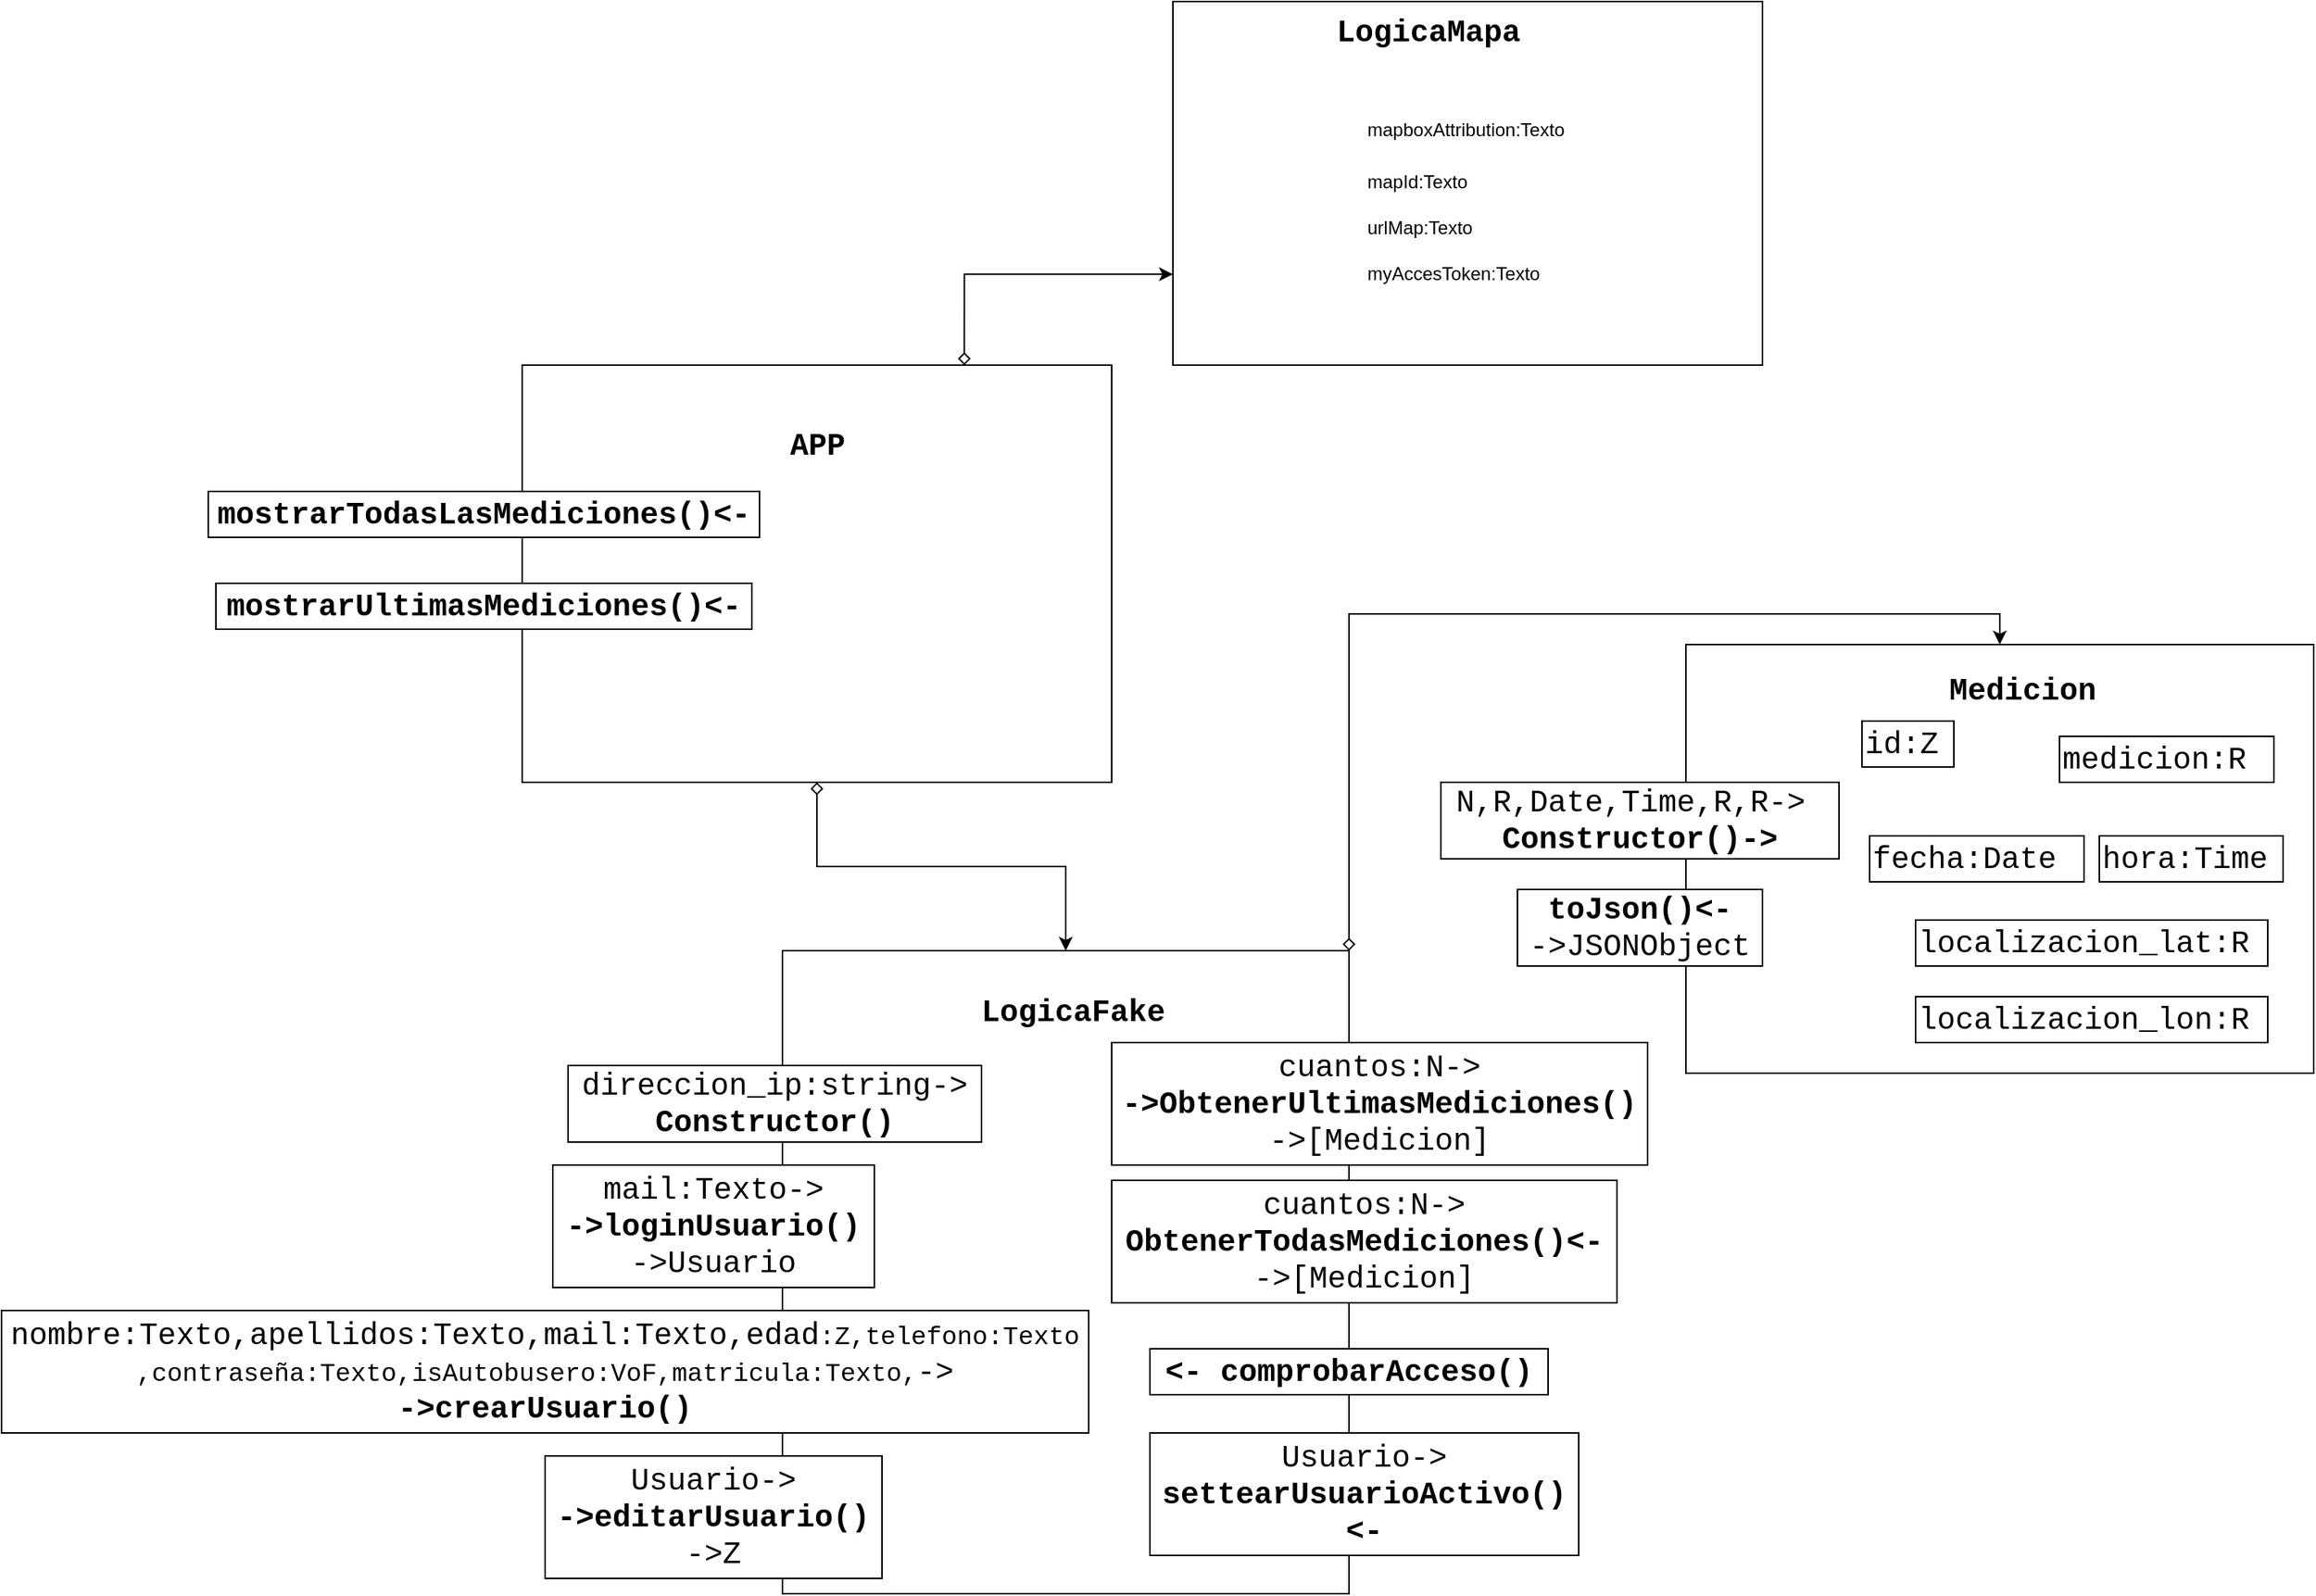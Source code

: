 <mxfile version="15.4.0" type="device" pages="5"><diagram id="foed9uxpL5My0yspYUQ-" name="General"><mxGraphModel dx="2740" dy="806" grid="1" gridSize="10" guides="1" tooltips="1" connect="1" arrows="1" fold="1" page="1" pageScale="1" pageWidth="827" pageHeight="1169" math="0" shadow="0"><root><mxCell id="0"/><mxCell id="1" parent="0"/><mxCell id="3-_F2z3tW-UTjKVy8Dwz-13" style="edgeStyle=orthogonalEdgeStyle;rounded=0;orthogonalLoop=1;jettySize=auto;html=1;exitX=0.5;exitY=1;exitDx=0;exitDy=0;entryX=0.5;entryY=0;entryDx=0;entryDy=0;startArrow=diamond;startFill=0;" parent="1" source="udYDTzzyVTrmB1ECDI2b-1" target="j2ZS0TUyG5g_nVpTowMg-6" edge="1"><mxGeometry relative="1" as="geometry"><mxPoint x="-767.5" y="610" as="sourcePoint"/></mxGeometry></mxCell><mxCell id="THQrVap-mPW-3qko5UC2-1" value="" style="rounded=0;whiteSpace=wrap;html=1;" parent="1" vertex="1"><mxGeometry x="-290" y="510" width="410" height="280" as="geometry"/></mxCell><mxCell id="THQrVap-mPW-3qko5UC2-2" value="Medicion" style="text;html=1;strokeColor=none;fillColor=none;align=center;verticalAlign=middle;whiteSpace=wrap;rounded=0;fontStyle=1;fontFamily=Courier New;fontSize=20;" parent="1" vertex="1"><mxGeometry x="-150" y="530" width="160" height="20" as="geometry"/></mxCell><mxCell id="THQrVap-mPW-3qko5UC2-3" value="id:Z" style="rounded=0;whiteSpace=wrap;html=1;fontFamily=Courier New;fontSize=20;align=left;fontStyle=0;autosize=1;" parent="1" vertex="1"><mxGeometry x="-175" y="560" width="60" height="30" as="geometry"/></mxCell><mxCell id="THQrVap-mPW-3qko5UC2-4" value="medicion:R" style="rounded=0;whiteSpace=wrap;html=1;fontFamily=Courier New;fontSize=20;align=left;fontStyle=0;autosize=1;" parent="1" vertex="1"><mxGeometry x="-46" y="570" width="140" height="30" as="geometry"/></mxCell><mxCell id="THQrVap-mPW-3qko5UC2-5" value="fecha:Date" style="rounded=0;whiteSpace=wrap;html=1;fontFamily=Courier New;fontSize=20;align=left;fontStyle=0;autosize=1;" parent="1" vertex="1"><mxGeometry x="-170" y="635" width="140" height="30" as="geometry"/></mxCell><mxCell id="THQrVap-mPW-3qko5UC2-6" value="hora:Time" style="rounded=0;whiteSpace=wrap;html=1;fontFamily=Courier New;fontSize=20;align=left;fontStyle=0;autosize=1;" parent="1" vertex="1"><mxGeometry x="-20" y="635" width="120" height="30" as="geometry"/></mxCell><mxCell id="THQrVap-mPW-3qko5UC2-7" value="localizacion_lat:R" style="rounded=0;whiteSpace=wrap;html=1;fontFamily=Courier New;fontSize=20;align=left;fontStyle=0;autosize=1;" parent="1" vertex="1"><mxGeometry x="-140" y="690" width="230" height="30" as="geometry"/></mxCell><mxCell id="THQrVap-mPW-3qko5UC2-8" value="localizacion_lon:R" style="rounded=0;whiteSpace=wrap;html=1;fontFamily=Courier New;fontSize=20;align=left;fontStyle=0;autosize=1;" parent="1" vertex="1"><mxGeometry x="-140" y="740" width="230" height="30" as="geometry"/></mxCell><mxCell id="THQrVap-mPW-3qko5UC2-9" value="N,R,Date,Time,R,R-&amp;gt;&amp;nbsp;&lt;br&gt;&lt;b&gt;Constructor()-&amp;gt;&lt;/b&gt;" style="rounded=0;whiteSpace=wrap;html=1;fontFamily=Courier New;fontSize=20;align=center;fontStyle=0;autosize=1;" parent="1" vertex="1"><mxGeometry x="-450" y="600" width="260" height="50" as="geometry"/></mxCell><mxCell id="THQrVap-mPW-3qko5UC2-10" value="&lt;b&gt;toJson()&amp;lt;-&lt;/b&gt;&lt;br&gt;-&amp;gt;JSONObject" style="rounded=0;whiteSpace=wrap;html=1;fontFamily=Courier New;fontSize=20;align=center;fontStyle=0;autosize=1;" parent="1" vertex="1"><mxGeometry x="-400" y="670" width="160" height="50" as="geometry"/></mxCell><mxCell id="j2ZS0TUyG5g_nVpTowMg-6" value="" style="rounded=0;whiteSpace=wrap;html=1;" parent="1" vertex="1"><mxGeometry x="-880" y="710" width="370" height="420" as="geometry"/></mxCell><mxCell id="j2ZS0TUyG5g_nVpTowMg-7" value="LogicaFake" style="text;html=1;strokeColor=none;fillColor=none;align=center;verticalAlign=middle;whiteSpace=wrap;rounded=0;fontStyle=1;fontFamily=Courier New;fontSize=20;" parent="1" vertex="1"><mxGeometry x="-770" y="740" width="160" height="20" as="geometry"/></mxCell><mxCell id="j2ZS0TUyG5g_nVpTowMg-8" value="cuantos:N-&amp;gt;&lt;br&gt;&lt;b&gt;ObtenerTodasMediciones()&amp;lt;-&lt;/b&gt;&lt;br&gt;-&amp;gt;[Medicion]" style="rounded=0;whiteSpace=wrap;html=1;fontFamily=Courier New;fontSize=20;align=center;fontStyle=0;autosize=1;" parent="1" vertex="1"><mxGeometry x="-665" y="860" width="330" height="80" as="geometry"/></mxCell><mxCell id="j2ZS0TUyG5g_nVpTowMg-9" value="cuantos:N-&amp;gt;&lt;br&gt;&lt;b&gt;-&amp;gt;ObtenerUltimasMediciones()&lt;/b&gt;&lt;br&gt;-&amp;gt;[Medicion]" style="rounded=0;whiteSpace=wrap;html=1;fontFamily=Courier New;fontSize=20;align=center;fontStyle=0;autosize=1;" parent="1" vertex="1"><mxGeometry x="-665" y="770" width="350" height="80" as="geometry"/></mxCell><mxCell id="j2ZS0TUyG5g_nVpTowMg-10" value="direccion_ip:string-&amp;gt;&lt;br&gt;&lt;b&gt;Constructor()&lt;/b&gt;" style="rounded=0;whiteSpace=wrap;html=1;fontFamily=Courier New;fontSize=20;align=center;fontStyle=0;autosize=1;" parent="1" vertex="1"><mxGeometry x="-1020" y="785" width="270" height="50" as="geometry"/></mxCell><mxCell id="j2ZS0TUyG5g_nVpTowMg-11" style="edgeStyle=orthogonalEdgeStyle;rounded=0;orthogonalLoop=1;jettySize=auto;html=1;exitX=1;exitY=0;exitDx=0;exitDy=0;entryX=0.5;entryY=0;entryDx=0;entryDy=0;startArrow=diamond;startFill=0;" parent="1" source="j2ZS0TUyG5g_nVpTowMg-6" target="THQrVap-mPW-3qko5UC2-1" edge="1"><mxGeometry relative="1" as="geometry"><mxPoint x="-370" y="645" as="sourcePoint"/><mxPoint x="287.5" y="600" as="targetPoint"/></mxGeometry></mxCell><mxCell id="udYDTzzyVTrmB1ECDI2b-1" value="" style="rounded=0;whiteSpace=wrap;html=1;" parent="1" vertex="1"><mxGeometry x="-1050" y="327.5" width="385" height="272.5" as="geometry"/></mxCell><mxCell id="udYDTzzyVTrmB1ECDI2b-2" value="APP" style="text;html=1;strokeColor=none;fillColor=none;align=center;verticalAlign=middle;whiteSpace=wrap;rounded=0;fontStyle=1;fontFamily=Courier New;fontSize=20;" parent="1" vertex="1"><mxGeometry x="-981.25" y="370" width="247.5" height="20" as="geometry"/></mxCell><mxCell id="udYDTzzyVTrmB1ECDI2b-3" value="&lt;b&gt;mostrarTodasLasMediciones()&amp;lt;-&lt;/b&gt;" style="rounded=0;whiteSpace=wrap;html=1;fontFamily=Courier New;fontSize=20;align=center;fontStyle=0;autosize=1;" parent="1" vertex="1"><mxGeometry x="-1255" y="410" width="360" height="30" as="geometry"/></mxCell><mxCell id="LJcgpIoCgqGVRVlWlPx2-1" value="&lt;b&gt;mostrarUltimasMediciones()&amp;lt;-&lt;/b&gt;" style="rounded=0;whiteSpace=wrap;html=1;fontFamily=Courier New;fontSize=20;align=center;fontStyle=0;autosize=1;" parent="1" vertex="1"><mxGeometry x="-1250" y="470" width="350" height="30" as="geometry"/></mxCell><mxCell id="yCuZG4bT9Osar49edxHM-1" value="mail:Texto-&amp;gt;&lt;br&gt;&lt;b&gt;-&amp;gt;loginUsuario()&lt;/b&gt;&lt;br&gt;-&amp;gt;Usuario" style="rounded=0;whiteSpace=wrap;html=1;fontFamily=Courier New;fontSize=20;align=center;fontStyle=0;autosize=1;" parent="1" vertex="1"><mxGeometry x="-1030" y="850" width="210" height="80" as="geometry"/></mxCell><mxCell id="yCuZG4bT9Osar49edxHM-2" value="nombre:Texto,apellidos:Texto,mail:Texto,edad&lt;span style=&quot;font-size: 16.667px&quot;&gt;:Z,telefono:Texto&lt;br&gt;,contraseña:Texto,isAutobusero:VoF,matricula:Texto,&lt;/span&gt;-&amp;gt;&lt;br&gt;&lt;b&gt;-&amp;gt;crearUsuario()&lt;/b&gt;" style="rounded=0;whiteSpace=wrap;html=1;fontFamily=Courier New;fontSize=20;align=center;fontStyle=0;autosize=1;" parent="1" vertex="1"><mxGeometry x="-1390" y="945" width="710" height="80" as="geometry"/></mxCell><mxCell id="yCuZG4bT9Osar49edxHM-3" value="Usuario-&amp;gt;&lt;br&gt;&lt;b&gt;-&amp;gt;editarUsuario()&lt;/b&gt;&lt;br&gt;-&amp;gt;Z" style="rounded=0;whiteSpace=wrap;html=1;fontFamily=Courier New;fontSize=20;align=center;fontStyle=0;autosize=1;" parent="1" vertex="1"><mxGeometry x="-1035" y="1040" width="220" height="80" as="geometry"/></mxCell><mxCell id="yCuZG4bT9Osar49edxHM-4" value="&lt;b&gt;&amp;lt;- comprobarAcceso()&lt;/b&gt;" style="rounded=0;whiteSpace=wrap;html=1;fontFamily=Courier New;fontSize=20;align=center;fontStyle=0;autosize=1;" parent="1" vertex="1"><mxGeometry x="-640" y="970" width="260" height="30" as="geometry"/></mxCell><mxCell id="yCuZG4bT9Osar49edxHM-5" value="Usuario-&amp;gt;&lt;br&gt;&lt;b&gt;settearUsuarioActivo()&lt;br&gt;&amp;lt;-&lt;/b&gt;" style="rounded=0;whiteSpace=wrap;html=1;fontFamily=Courier New;fontSize=20;align=center;fontStyle=0;autosize=1;" parent="1" vertex="1"><mxGeometry x="-640" y="1025" width="280" height="80" as="geometry"/></mxCell><mxCell id="4H6L3HlLfqYOBzUWRIzy-1" value="" style="rounded=0;whiteSpace=wrap;html=1;" vertex="1" parent="1"><mxGeometry x="-625" y="90" width="385" height="237.5" as="geometry"/></mxCell><mxCell id="4H6L3HlLfqYOBzUWRIzy-2" value="LogicaMapa" style="text;html=1;strokeColor=none;fillColor=none;align=center;verticalAlign=middle;whiteSpace=wrap;rounded=0;fontStyle=1;fontFamily=Courier New;fontSize=20;" vertex="1" parent="1"><mxGeometry x="-582.5" y="100" width="247.5" height="20" as="geometry"/></mxCell><mxCell id="4H6L3HlLfqYOBzUWRIzy-5" style="edgeStyle=orthogonalEdgeStyle;rounded=0;orthogonalLoop=1;jettySize=auto;html=1;exitX=0.75;exitY=0;exitDx=0;exitDy=0;entryX=0;entryY=0.75;entryDx=0;entryDy=0;startArrow=diamond;startFill=0;" edge="1" parent="1" source="udYDTzzyVTrmB1ECDI2b-1" target="4H6L3HlLfqYOBzUWRIzy-1"><mxGeometry relative="1" as="geometry"><mxPoint x="-672.5" y="410" as="sourcePoint"/><mxPoint x="-510" y="520" as="targetPoint"/></mxGeometry></mxCell><mxCell id="4H6L3HlLfqYOBzUWRIzy-7" value="mapboxAttribution:Texto" style="text;whiteSpace=wrap;html=1;" vertex="1" parent="1"><mxGeometry x="-500" y="160" width="120" height="30" as="geometry"/></mxCell><mxCell id="4H6L3HlLfqYOBzUWRIzy-8" value="mapId:Texto" style="text;whiteSpace=wrap;html=1;" vertex="1" parent="1"><mxGeometry x="-500" y="193.75" width="120" height="30" as="geometry"/></mxCell><mxCell id="4H6L3HlLfqYOBzUWRIzy-9" value="urlMap:Texto" style="text;whiteSpace=wrap;html=1;" vertex="1" parent="1"><mxGeometry x="-500" y="223.75" width="120" height="30" as="geometry"/></mxCell><mxCell id="4H6L3HlLfqYOBzUWRIzy-10" value="myAccesToken:Texto" style="text;whiteSpace=wrap;html=1;" vertex="1" parent="1"><mxGeometry x="-500" y="253.75" width="120" height="30" as="geometry"/></mxCell></root></mxGraphModel></diagram><diagram id="qp84HI22kDXCDw7DM4kk" name="LogicaFake"><mxGraphModel dx="1422" dy="822" grid="1" gridSize="10" guides="1" tooltips="1" connect="1" arrows="1" fold="1" page="1" pageScale="1" pageWidth="827" pageHeight="1169" math="0" shadow="0"><root><mxCell id="oxHScRqmfe43PQKlVCyX-0"/><mxCell id="oxHScRqmfe43PQKlVCyX-1" parent="oxHScRqmfe43PQKlVCyX-0"/><mxCell id="FoyPuDHj1YvCMxhc1Z5r-0" value="" style="rounded=0;whiteSpace=wrap;html=1;" vertex="1" parent="oxHScRqmfe43PQKlVCyX-1"><mxGeometry x="200" y="370" width="370" height="260" as="geometry"/></mxCell><mxCell id="FoyPuDHj1YvCMxhc1Z5r-1" value="LogicaFake" style="text;html=1;strokeColor=none;fillColor=none;align=center;verticalAlign=middle;whiteSpace=wrap;rounded=0;fontStyle=1;fontFamily=Courier New;fontSize=20;" vertex="1" parent="oxHScRqmfe43PQKlVCyX-1"><mxGeometry x="310" y="400" width="160" height="20" as="geometry"/></mxCell><mxCell id="FoyPuDHj1YvCMxhc1Z5r-2" value="cuantos:N-&amp;gt;&lt;br&gt;&lt;b&gt;ObtenerTodasMediciones()&amp;lt;-&lt;/b&gt;&lt;br&gt;-&amp;gt;[Medicion]" style="rounded=0;whiteSpace=wrap;html=1;fontFamily=Courier New;fontSize=20;align=center;fontStyle=0;autosize=1;" vertex="1" parent="oxHScRqmfe43PQKlVCyX-1"><mxGeometry x="80" y="520" width="330" height="80" as="geometry"/></mxCell><mxCell id="FoyPuDHj1YvCMxhc1Z5r-3" value="cuantos:N-&amp;gt;&lt;br&gt;&lt;b&gt;-&amp;gt;ObtenerUltimasMediciones()&lt;/b&gt;&lt;br&gt;-&amp;gt;[Medicion]" style="rounded=0;whiteSpace=wrap;html=1;fontFamily=Courier New;fontSize=20;align=center;fontStyle=0;autosize=1;" vertex="1" parent="oxHScRqmfe43PQKlVCyX-1"><mxGeometry x="420" y="450" width="350" height="80" as="geometry"/></mxCell><mxCell id="FoyPuDHj1YvCMxhc1Z5r-4" value="direccion_ip:string-&amp;gt;&lt;br&gt;&lt;b&gt;Constructor()&lt;/b&gt;" style="rounded=0;whiteSpace=wrap;html=1;fontFamily=Courier New;fontSize=20;align=center;fontStyle=0;autosize=1;" vertex="1" parent="oxHScRqmfe43PQKlVCyX-1"><mxGeometry x="80" y="440" width="270" height="50" as="geometry"/></mxCell></root></mxGraphModel></diagram><diagram id="bUzepzlNYxi9SpJuXL75" name="App"><mxGraphModel dx="2249" dy="822" grid="1" gridSize="10" guides="1" tooltips="1" connect="1" arrows="1" fold="1" page="1" pageScale="1" pageWidth="827" pageHeight="1169" math="0" shadow="0"><root><mxCell id="zBbYKw_T9ifCZaIw4I12-0"/><mxCell id="zBbYKw_T9ifCZaIw4I12-1" parent="zBbYKw_T9ifCZaIw4I12-0"/><mxCell id="BDCDZJ-4NLq7Fj5D4lRi-2" value="" style="rounded=0;whiteSpace=wrap;html=1;" parent="zBbYKw_T9ifCZaIw4I12-1" vertex="1"><mxGeometry x="-340" y="37.5" width="385" height="272.5" as="geometry"/></mxCell><mxCell id="BDCDZJ-4NLq7Fj5D4lRi-3" value="APP" style="text;html=1;strokeColor=none;fillColor=none;align=center;verticalAlign=middle;whiteSpace=wrap;rounded=0;fontStyle=1;fontFamily=Courier New;fontSize=20;" parent="zBbYKw_T9ifCZaIw4I12-1" vertex="1"><mxGeometry x="-271.25" y="80" width="247.5" height="20" as="geometry"/></mxCell><mxCell id="BDCDZJ-4NLq7Fj5D4lRi-12" value="&lt;b&gt;getAllMeasuresWeb()&amp;lt;-&lt;/b&gt;" style="rounded=0;whiteSpace=wrap;html=1;fontFamily=Courier New;fontSize=20;align=center;fontStyle=0;autosize=1;" parent="zBbYKw_T9ifCZaIw4I12-1" vertex="1"><mxGeometry x="-500" y="120" width="270" height="30" as="geometry"/></mxCell><mxCell id="BDCDZJ-4NLq7Fj5D4lRi-13" value="&lt;b&gt;getIndex()&amp;lt;-&lt;/b&gt;" style="rounded=0;whiteSpace=wrap;html=1;fontFamily=Courier New;fontSize=20;align=center;fontStyle=0;autosize=1;" parent="zBbYKw_T9ifCZaIw4I12-1" vertex="1"><mxGeometry x="-450" y="180" width="160" height="30" as="geometry"/></mxCell><mxCell id="F3yCNOzKTFx9M22-Te_O-0" value="&lt;b&gt;getLogin()&amp;lt;-&lt;/b&gt;" style="rounded=0;whiteSpace=wrap;html=1;fontFamily=Courier New;fontSize=20;align=center;fontStyle=0;autosize=1;" vertex="1" parent="zBbYKw_T9ifCZaIw4I12-1"><mxGeometry x="-450" y="230" width="160" height="30" as="geometry"/></mxCell><mxCell id="F3yCNOzKTFx9M22-Te_O-1" value="&lt;b&gt;-&amp;gt;getUsuario()&lt;/b&gt;" style="rounded=0;whiteSpace=wrap;html=1;fontFamily=Courier New;fontSize=20;align=center;fontStyle=0;autosize=1;" vertex="1" parent="zBbYKw_T9ifCZaIw4I12-1"><mxGeometry x="-40" y="110" width="180" height="30" as="geometry"/></mxCell><mxCell id="F3yCNOzKTFx9M22-Te_O-2" value="&lt;b&gt;-&amp;gt;ultimas_mediciones_web()&lt;/b&gt;" style="rounded=0;whiteSpace=wrap;html=1;fontFamily=Courier New;fontSize=20;align=center;fontStyle=0;autosize=1;" vertex="1" parent="zBbYKw_T9ifCZaIw4I12-1"><mxGeometry x="-50" y="158.75" width="330" height="30" as="geometry"/></mxCell></root></mxGraphModel></diagram><diagram id="7NqgR-EMvv38D-NH5dh9" name="Medicion"><mxGraphModel dx="1422" dy="822" grid="1" gridSize="10" guides="1" tooltips="1" connect="1" arrows="1" fold="1" page="1" pageScale="1" pageWidth="827" pageHeight="1169" math="0" shadow="0"><root><mxCell id="wBpfsbgUCTy4mSZynKal-0"/><mxCell id="wBpfsbgUCTy4mSZynKal-1" parent="wBpfsbgUCTy4mSZynKal-0"/><mxCell id="E45bBRWr190aImn9dFcw-0" value="" style="rounded=0;whiteSpace=wrap;html=1;" parent="wBpfsbgUCTy4mSZynKal-1" vertex="1"><mxGeometry x="170" y="90" width="410" height="280" as="geometry"/></mxCell><mxCell id="E45bBRWr190aImn9dFcw-1" value="Medicion" style="text;html=1;strokeColor=none;fillColor=none;align=center;verticalAlign=middle;whiteSpace=wrap;rounded=0;fontStyle=1;fontFamily=Courier New;fontSize=20;" parent="wBpfsbgUCTy4mSZynKal-1" vertex="1"><mxGeometry x="310" y="110" width="160" height="20" as="geometry"/></mxCell><mxCell id="E45bBRWr190aImn9dFcw-3" value="id:Z" style="rounded=0;whiteSpace=wrap;html=1;fontFamily=Courier New;fontSize=20;align=left;fontStyle=0;autosize=1;" parent="wBpfsbgUCTy4mSZynKal-1" vertex="1"><mxGeometry x="285" y="140" width="60" height="30" as="geometry"/></mxCell><mxCell id="E45bBRWr190aImn9dFcw-4" value="medicion:R" style="rounded=0;whiteSpace=wrap;html=1;fontFamily=Courier New;fontSize=20;align=left;fontStyle=0;autosize=1;" parent="wBpfsbgUCTy4mSZynKal-1" vertex="1"><mxGeometry x="414" y="150" width="140" height="30" as="geometry"/></mxCell><mxCell id="E45bBRWr190aImn9dFcw-5" value="fecha:Date" style="rounded=0;whiteSpace=wrap;html=1;fontFamily=Courier New;fontSize=20;align=left;fontStyle=0;autosize=1;" parent="wBpfsbgUCTy4mSZynKal-1" vertex="1"><mxGeometry x="290" y="215" width="140" height="30" as="geometry"/></mxCell><mxCell id="E45bBRWr190aImn9dFcw-6" value="hora:Time" style="rounded=0;whiteSpace=wrap;html=1;fontFamily=Courier New;fontSize=20;align=left;fontStyle=0;autosize=1;" parent="wBpfsbgUCTy4mSZynKal-1" vertex="1"><mxGeometry x="440" y="215" width="120" height="30" as="geometry"/></mxCell><mxCell id="E45bBRWr190aImn9dFcw-7" value="localizacion_lat:R" style="rounded=0;whiteSpace=wrap;html=1;fontFamily=Courier New;fontSize=20;align=left;fontStyle=0;autosize=1;" parent="wBpfsbgUCTy4mSZynKal-1" vertex="1"><mxGeometry x="320" y="270" width="230" height="30" as="geometry"/></mxCell><mxCell id="E45bBRWr190aImn9dFcw-8" value="localizacion_lon:R" style="rounded=0;whiteSpace=wrap;html=1;fontFamily=Courier New;fontSize=20;align=left;fontStyle=0;autosize=1;" parent="wBpfsbgUCTy4mSZynKal-1" vertex="1"><mxGeometry x="320" y="320" width="230" height="30" as="geometry"/></mxCell><mxCell id="E45bBRWr190aImn9dFcw-9" value="N,R,Date,Time,R,R-&amp;gt;&amp;nbsp;&lt;br&gt;&lt;b&gt;Constructor()-&amp;gt;&lt;/b&gt;" style="rounded=0;whiteSpace=wrap;html=1;fontFamily=Courier New;fontSize=20;align=center;fontStyle=0;autosize=1;" parent="wBpfsbgUCTy4mSZynKal-1" vertex="1"><mxGeometry x="10" y="180" width="260" height="50" as="geometry"/></mxCell><mxCell id="E45bBRWr190aImn9dFcw-10" value="&lt;b&gt;toJson()&amp;lt;-&lt;/b&gt;&lt;br&gt;-&amp;gt;JSONObject" style="rounded=0;whiteSpace=wrap;html=1;fontFamily=Courier New;fontSize=20;align=center;fontStyle=0;autosize=1;" parent="wBpfsbgUCTy4mSZynKal-1" vertex="1"><mxGeometry x="60" y="250" width="160" height="50" as="geometry"/></mxCell></root></mxGraphModel></diagram><diagram id="0kHZmmWdF9rgspi6Tlw1" name="Proyecto"><mxGraphModel dx="3333" dy="967" grid="1" gridSize="10" guides="1" tooltips="1" connect="1" arrows="1" fold="1" page="1" pageScale="1" pageWidth="827" pageHeight="1169" math="0" shadow="0"><root><mxCell id="z5iqXQoesWaznXJLHsh2-0"/><mxCell id="z5iqXQoesWaznXJLHsh2-1" parent="z5iqXQoesWaznXJLHsh2-0"/><mxCell id="2Lik16pHJcPFQ4V4w6cp-0" style="edgeStyle=orthogonalEdgeStyle;rounded=0;orthogonalLoop=1;jettySize=auto;html=1;exitX=0.5;exitY=1;exitDx=0;exitDy=0;entryX=0.5;entryY=0;entryDx=0;entryDy=0;startArrow=diamond;startFill=0;" edge="1" parent="z5iqXQoesWaznXJLHsh2-1" source="2Lik16pHJcPFQ4V4w6cp-17" target="2Lik16pHJcPFQ4V4w6cp-11"><mxGeometry relative="1" as="geometry"><mxPoint x="-767.5" y="610" as="sourcePoint"/></mxGeometry></mxCell><mxCell id="2Lik16pHJcPFQ4V4w6cp-1" value="" style="rounded=0;whiteSpace=wrap;html=1;" vertex="1" parent="z5iqXQoesWaznXJLHsh2-1"><mxGeometry x="-290" y="510" width="410" height="280" as="geometry"/></mxCell><mxCell id="2Lik16pHJcPFQ4V4w6cp-2" value="Medicion" style="text;html=1;strokeColor=none;fillColor=none;align=center;verticalAlign=middle;whiteSpace=wrap;rounded=0;fontStyle=1;fontFamily=Courier New;fontSize=20;" vertex="1" parent="z5iqXQoesWaznXJLHsh2-1"><mxGeometry x="-150" y="530" width="160" height="20" as="geometry"/></mxCell><mxCell id="2Lik16pHJcPFQ4V4w6cp-3" value="id:Z" style="rounded=0;whiteSpace=wrap;html=1;fontFamily=Courier New;fontSize=20;align=left;fontStyle=0;autosize=1;" vertex="1" parent="z5iqXQoesWaznXJLHsh2-1"><mxGeometry x="-175" y="560" width="60" height="30" as="geometry"/></mxCell><mxCell id="2Lik16pHJcPFQ4V4w6cp-4" value="medicion:R" style="rounded=0;whiteSpace=wrap;html=1;fontFamily=Courier New;fontSize=20;align=left;fontStyle=0;autosize=1;" vertex="1" parent="z5iqXQoesWaznXJLHsh2-1"><mxGeometry x="-46" y="570" width="140" height="30" as="geometry"/></mxCell><mxCell id="2Lik16pHJcPFQ4V4w6cp-5" value="fecha:Date" style="rounded=0;whiteSpace=wrap;html=1;fontFamily=Courier New;fontSize=20;align=left;fontStyle=0;autosize=1;" vertex="1" parent="z5iqXQoesWaznXJLHsh2-1"><mxGeometry x="-170" y="635" width="140" height="30" as="geometry"/></mxCell><mxCell id="2Lik16pHJcPFQ4V4w6cp-6" value="hora:Time" style="rounded=0;whiteSpace=wrap;html=1;fontFamily=Courier New;fontSize=20;align=left;fontStyle=0;autosize=1;" vertex="1" parent="z5iqXQoesWaznXJLHsh2-1"><mxGeometry x="-20" y="635" width="120" height="30" as="geometry"/></mxCell><mxCell id="2Lik16pHJcPFQ4V4w6cp-7" value="localizacion_lat:R" style="rounded=0;whiteSpace=wrap;html=1;fontFamily=Courier New;fontSize=20;align=left;fontStyle=0;autosize=1;" vertex="1" parent="z5iqXQoesWaznXJLHsh2-1"><mxGeometry x="-140" y="690" width="230" height="30" as="geometry"/></mxCell><mxCell id="2Lik16pHJcPFQ4V4w6cp-8" value="localizacion_lon:R" style="rounded=0;whiteSpace=wrap;html=1;fontFamily=Courier New;fontSize=20;align=left;fontStyle=0;autosize=1;" vertex="1" parent="z5iqXQoesWaznXJLHsh2-1"><mxGeometry x="-140" y="740" width="230" height="30" as="geometry"/></mxCell><mxCell id="2Lik16pHJcPFQ4V4w6cp-9" value="N,R,Date,Time,R,R-&amp;gt;&amp;nbsp;&lt;br&gt;&lt;b&gt;Constructor()-&amp;gt;&lt;/b&gt;" style="rounded=0;whiteSpace=wrap;html=1;fontFamily=Courier New;fontSize=20;align=center;fontStyle=0;autosize=1;" vertex="1" parent="z5iqXQoesWaznXJLHsh2-1"><mxGeometry x="-450" y="600" width="260" height="50" as="geometry"/></mxCell><mxCell id="2Lik16pHJcPFQ4V4w6cp-10" value="&lt;b&gt;toJson()&amp;lt;-&lt;/b&gt;&lt;br&gt;-&amp;gt;JSONObject" style="rounded=0;whiteSpace=wrap;html=1;fontFamily=Courier New;fontSize=20;align=center;fontStyle=0;autosize=1;" vertex="1" parent="z5iqXQoesWaznXJLHsh2-1"><mxGeometry x="-400" y="670" width="160" height="50" as="geometry"/></mxCell><mxCell id="2Lik16pHJcPFQ4V4w6cp-11" value="" style="rounded=0;whiteSpace=wrap;html=1;" vertex="1" parent="z5iqXQoesWaznXJLHsh2-1"><mxGeometry x="-880" y="710" width="370" height="260" as="geometry"/></mxCell><mxCell id="2Lik16pHJcPFQ4V4w6cp-12" value="LogicaFake" style="text;html=1;strokeColor=none;fillColor=none;align=center;verticalAlign=middle;whiteSpace=wrap;rounded=0;fontStyle=1;fontFamily=Courier New;fontSize=20;" vertex="1" parent="z5iqXQoesWaznXJLHsh2-1"><mxGeometry x="-770" y="740" width="160" height="20" as="geometry"/></mxCell><mxCell id="2Lik16pHJcPFQ4V4w6cp-13" value="cuantos:N-&amp;gt;&lt;br&gt;&lt;b&gt;ObtenerTodasMediciones()&amp;lt;-&lt;/b&gt;&lt;br&gt;-&amp;gt;[Medicion]" style="rounded=0;whiteSpace=wrap;html=1;fontFamily=Courier New;fontSize=20;align=center;fontStyle=0;autosize=1;" vertex="1" parent="z5iqXQoesWaznXJLHsh2-1"><mxGeometry x="-940" y="930" width="330" height="80" as="geometry"/></mxCell><mxCell id="2Lik16pHJcPFQ4V4w6cp-14" value="cuantos:N-&amp;gt;&lt;br&gt;&lt;b&gt;-&amp;gt;ObtenerUltimasMediciones()&lt;/b&gt;&lt;br&gt;-&amp;gt;[Medicion]" style="rounded=0;whiteSpace=wrap;html=1;fontFamily=Courier New;fontSize=20;align=center;fontStyle=0;autosize=1;" vertex="1" parent="z5iqXQoesWaznXJLHsh2-1"><mxGeometry x="-660" y="825" width="350" height="80" as="geometry"/></mxCell><mxCell id="2Lik16pHJcPFQ4V4w6cp-15" value="direccion_ip:string-&amp;gt;&lt;br&gt;&lt;b&gt;Constructor()&lt;/b&gt;" style="rounded=0;whiteSpace=wrap;html=1;fontFamily=Courier New;fontSize=20;align=center;fontStyle=0;autosize=1;" vertex="1" parent="z5iqXQoesWaznXJLHsh2-1"><mxGeometry x="-1020" y="785" width="270" height="50" as="geometry"/></mxCell><mxCell id="2Lik16pHJcPFQ4V4w6cp-16" style="edgeStyle=orthogonalEdgeStyle;rounded=0;orthogonalLoop=1;jettySize=auto;html=1;exitX=1;exitY=0;exitDx=0;exitDy=0;entryX=0.5;entryY=0;entryDx=0;entryDy=0;startArrow=diamond;startFill=0;" edge="1" parent="z5iqXQoesWaznXJLHsh2-1" source="2Lik16pHJcPFQ4V4w6cp-11" target="2Lik16pHJcPFQ4V4w6cp-1"><mxGeometry relative="1" as="geometry"><mxPoint x="-370" y="645" as="sourcePoint"/><mxPoint x="287.5" y="600" as="targetPoint"/><Array as="points"><mxPoint x="-480" y="710"/><mxPoint x="-480" y="490"/><mxPoint x="-85" y="490"/></Array></mxGeometry></mxCell><mxCell id="2Lik16pHJcPFQ4V4w6cp-17" value="" style="rounded=0;whiteSpace=wrap;html=1;" vertex="1" parent="z5iqXQoesWaznXJLHsh2-1"><mxGeometry x="-900" y="317.5" width="385" height="272.5" as="geometry"/></mxCell><mxCell id="2Lik16pHJcPFQ4V4w6cp-18" value="APP" style="text;html=1;strokeColor=none;fillColor=none;align=center;verticalAlign=middle;whiteSpace=wrap;rounded=0;fontStyle=1;fontFamily=Courier New;fontSize=20;" vertex="1" parent="z5iqXQoesWaznXJLHsh2-1"><mxGeometry x="-831.25" y="360" width="247.5" height="20" as="geometry"/></mxCell><mxCell id="2Lik16pHJcPFQ4V4w6cp-19" value="&lt;b&gt;mediciones()&amp;lt;-&lt;/b&gt;" style="rounded=0;whiteSpace=wrap;html=1;fontFamily=Courier New;fontSize=20;align=center;fontStyle=0;autosize=1;" vertex="1" parent="z5iqXQoesWaznXJLHsh2-1"><mxGeometry x="-1015" y="400" width="180" height="30" as="geometry"/></mxCell><mxCell id="2Lik16pHJcPFQ4V4w6cp-20" value="&lt;b&gt;getIndex()&amp;lt;-&lt;/b&gt;" style="rounded=0;whiteSpace=wrap;html=1;fontFamily=Courier New;fontSize=20;align=center;fontStyle=0;autosize=1;" vertex="1" parent="z5iqXQoesWaznXJLHsh2-1"><mxGeometry x="-1010" y="460" width="160" height="30" as="geometry"/></mxCell><mxCell id="2Lik16pHJcPFQ4V4w6cp-21" value="&lt;b&gt;getLogin()&amp;lt;-&lt;/b&gt;" style="rounded=0;whiteSpace=wrap;html=1;fontFamily=Courier New;fontSize=20;align=center;fontStyle=0;autosize=1;" vertex="1" parent="z5iqXQoesWaznXJLHsh2-1"><mxGeometry x="-1010" y="510" width="160" height="30" as="geometry"/></mxCell><mxCell id="2Lik16pHJcPFQ4V4w6cp-22" value="&lt;b&gt;-&amp;gt;getUsuario()&lt;/b&gt;" style="rounded=0;whiteSpace=wrap;html=1;fontFamily=Courier New;fontSize=20;align=center;fontStyle=0;autosize=1;" vertex="1" parent="z5iqXQoesWaznXJLHsh2-1"><mxGeometry x="-600" y="390" width="180" height="30" as="geometry"/></mxCell><mxCell id="2Lik16pHJcPFQ4V4w6cp-23" value="&lt;b&gt;-&amp;gt;ultimas_mediciones_web()&lt;/b&gt;" style="rounded=0;whiteSpace=wrap;html=1;fontFamily=Courier New;fontSize=20;align=center;fontStyle=0;autosize=1;" vertex="1" parent="z5iqXQoesWaznXJLHsh2-1"><mxGeometry x="-610" y="438.75" width="330" height="30" as="geometry"/></mxCell></root></mxGraphModel></diagram></mxfile>